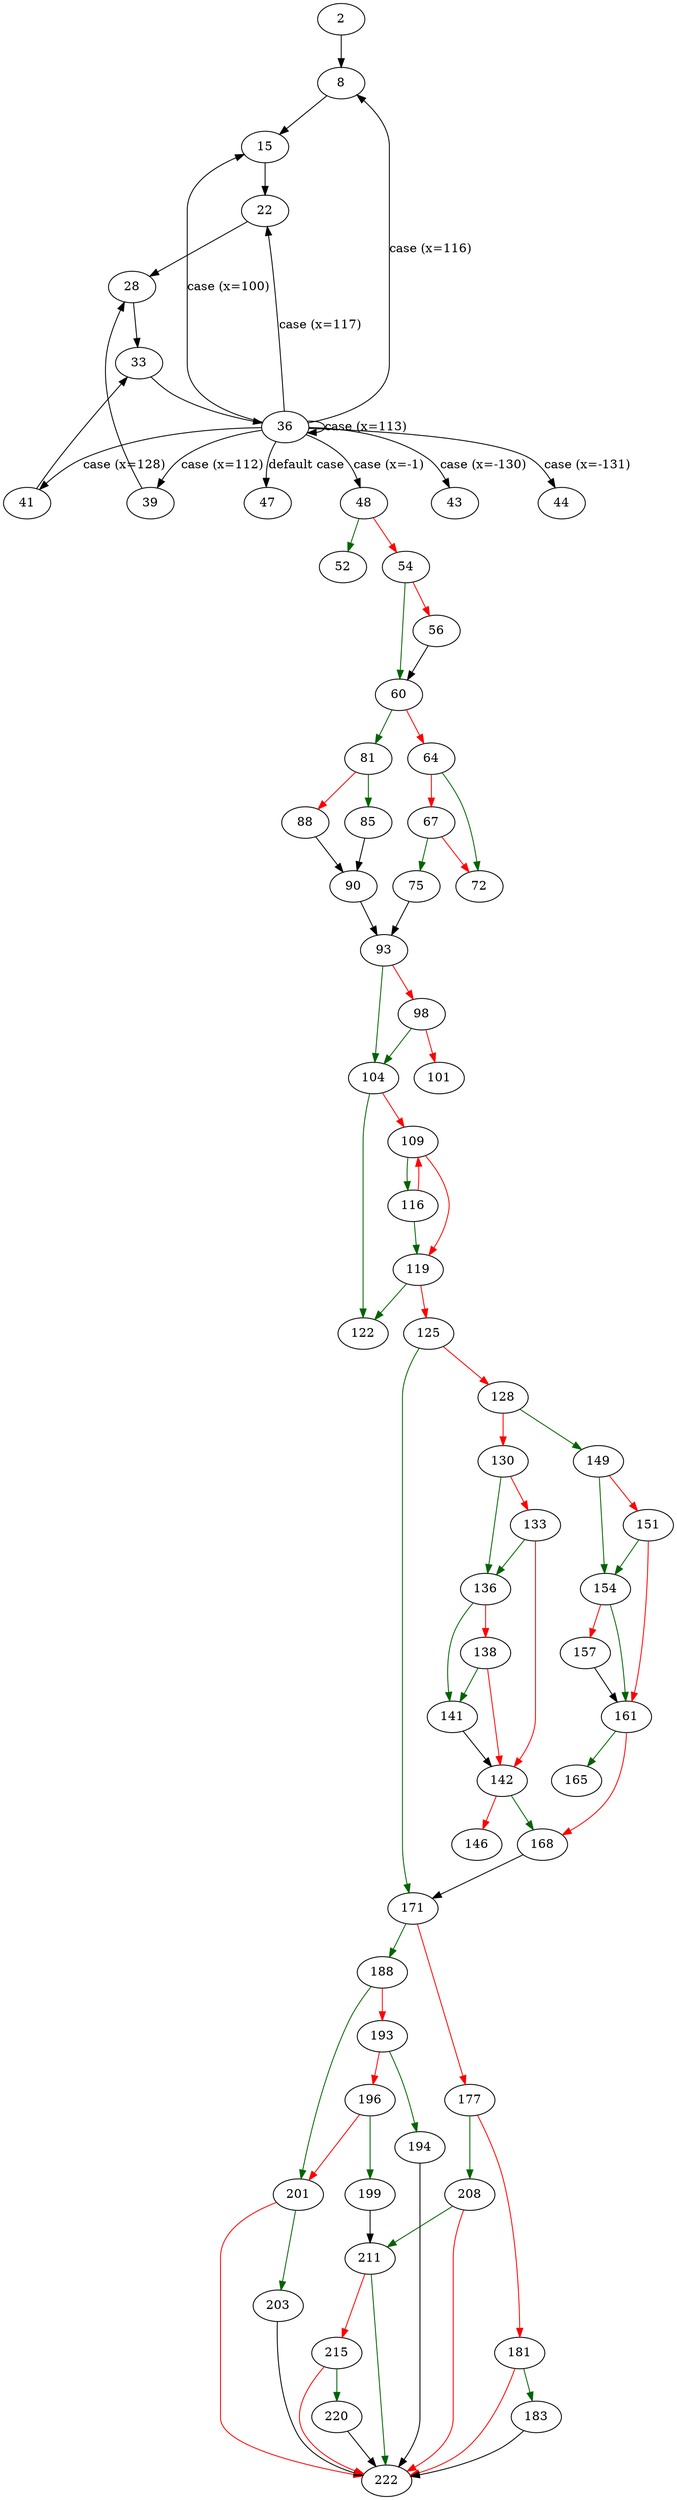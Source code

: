 strict digraph "main" {
	// Node definitions.
	2 [entry=true];
	8;
	15;
	22;
	28;
	33;
	36;
	48;
	39;
	41;
	43;
	44;
	47;
	52;
	54;
	60;
	56;
	81;
	64;
	72;
	67;
	75;
	93;
	85;
	88;
	90;
	104;
	98;
	101;
	122;
	109;
	116;
	119;
	125;
	171;
	128;
	149;
	130;
	136;
	133;
	142;
	141;
	138;
	168;
	146;
	154;
	151;
	161;
	157;
	165;
	188;
	177;
	208;
	181;
	183;
	222;
	201;
	193;
	194;
	196;
	199;
	211;
	203;
	215;
	220;

	// Edge definitions.
	2 -> 8;
	8 -> 15;
	15 -> 22;
	22 -> 28;
	28 -> 33;
	33 -> 36;
	36 -> 8 [
		cond="case (x=116)"
		label="case (x=116)"
	];
	36 -> 15 [
		cond="case (x=100)"
		label="case (x=100)"
	];
	36 -> 22 [
		cond="case (x=117)"
		label="case (x=117)"
	];
	36 -> 36 [
		cond="case (x=113)"
		label="case (x=113)"
	];
	36 -> 48 [
		cond="case (x=-1)"
		label="case (x=-1)"
	];
	36 -> 39 [
		cond="case (x=112)"
		label="case (x=112)"
	];
	36 -> 41 [
		cond="case (x=128)"
		label="case (x=128)"
	];
	36 -> 43 [
		cond="case (x=-130)"
		label="case (x=-130)"
	];
	36 -> 44 [
		cond="case (x=-131)"
		label="case (x=-131)"
	];
	36 -> 47 [
		cond="default case"
		label="default case"
	];
	48 -> 52 [
		color=darkgreen
		cond=true
	];
	48 -> 54 [
		color=red
		cond=false
	];
	39 -> 28;
	41 -> 33;
	54 -> 60 [
		color=darkgreen
		cond=true
	];
	54 -> 56 [
		color=red
		cond=false
	];
	60 -> 81 [
		color=darkgreen
		cond=true
	];
	60 -> 64 [
		color=red
		cond=false
	];
	56 -> 60;
	81 -> 85 [
		color=darkgreen
		cond=true
	];
	81 -> 88 [
		color=red
		cond=false
	];
	64 -> 72 [
		color=darkgreen
		cond=true
	];
	64 -> 67 [
		color=red
		cond=false
	];
	67 -> 72 [
		color=red
		cond=false
	];
	67 -> 75 [
		color=darkgreen
		cond=true
	];
	75 -> 93;
	93 -> 104 [
		color=darkgreen
		cond=true
	];
	93 -> 98 [
		color=red
		cond=false
	];
	85 -> 90;
	88 -> 90;
	90 -> 93;
	104 -> 122 [
		color=darkgreen
		cond=true
	];
	104 -> 109 [
		color=red
		cond=false
	];
	98 -> 104 [
		color=darkgreen
		cond=true
	];
	98 -> 101 [
		color=red
		cond=false
	];
	109 -> 116 [
		color=darkgreen
		cond=true
	];
	109 -> 119 [
		color=red
		cond=false
	];
	116 -> 109 [
		color=red
		cond=false
	];
	116 -> 119 [
		color=darkgreen
		cond=true
	];
	119 -> 122 [
		color=darkgreen
		cond=true
	];
	119 -> 125 [
		color=red
		cond=false
	];
	125 -> 171 [
		color=darkgreen
		cond=true
	];
	125 -> 128 [
		color=red
		cond=false
	];
	171 -> 188 [
		color=darkgreen
		cond=true
	];
	171 -> 177 [
		color=red
		cond=false
	];
	128 -> 149 [
		color=darkgreen
		cond=true
	];
	128 -> 130 [
		color=red
		cond=false
	];
	149 -> 154 [
		color=darkgreen
		cond=true
	];
	149 -> 151 [
		color=red
		cond=false
	];
	130 -> 136 [
		color=darkgreen
		cond=true
	];
	130 -> 133 [
		color=red
		cond=false
	];
	136 -> 141 [
		color=darkgreen
		cond=true
	];
	136 -> 138 [
		color=red
		cond=false
	];
	133 -> 136 [
		color=darkgreen
		cond=true
	];
	133 -> 142 [
		color=red
		cond=false
	];
	142 -> 168 [
		color=darkgreen
		cond=true
	];
	142 -> 146 [
		color=red
		cond=false
	];
	141 -> 142;
	138 -> 142 [
		color=red
		cond=false
	];
	138 -> 141 [
		color=darkgreen
		cond=true
	];
	168 -> 171;
	154 -> 161 [
		color=darkgreen
		cond=true
	];
	154 -> 157 [
		color=red
		cond=false
	];
	151 -> 154 [
		color=darkgreen
		cond=true
	];
	151 -> 161 [
		color=red
		cond=false
	];
	161 -> 168 [
		color=red
		cond=false
	];
	161 -> 165 [
		color=darkgreen
		cond=true
	];
	157 -> 161;
	188 -> 201 [
		color=darkgreen
		cond=true
	];
	188 -> 193 [
		color=red
		cond=false
	];
	177 -> 208 [
		color=darkgreen
		cond=true
	];
	177 -> 181 [
		color=red
		cond=false
	];
	208 -> 222 [
		color=red
		cond=false
	];
	208 -> 211 [
		color=darkgreen
		cond=true
	];
	181 -> 183 [
		color=darkgreen
		cond=true
	];
	181 -> 222 [
		color=red
		cond=false
	];
	183 -> 222;
	201 -> 222 [
		color=red
		cond=false
	];
	201 -> 203 [
		color=darkgreen
		cond=true
	];
	193 -> 194 [
		color=darkgreen
		cond=true
	];
	193 -> 196 [
		color=red
		cond=false
	];
	194 -> 222;
	196 -> 201 [
		color=red
		cond=false
	];
	196 -> 199 [
		color=darkgreen
		cond=true
	];
	199 -> 211;
	211 -> 222 [
		color=darkgreen
		cond=true
	];
	211 -> 215 [
		color=red
		cond=false
	];
	203 -> 222;
	215 -> 222 [
		color=red
		cond=false
	];
	215 -> 220 [
		color=darkgreen
		cond=true
	];
	220 -> 222;
}
